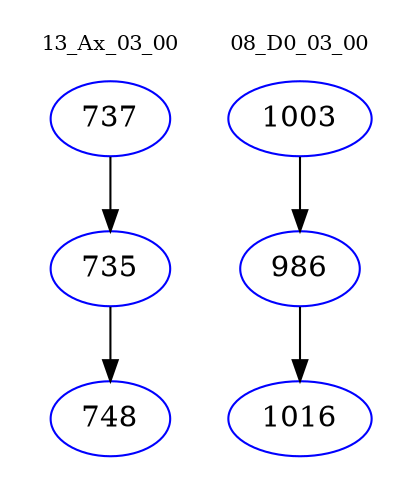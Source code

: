 digraph{
subgraph cluster_0 {
color = white
label = "13_Ax_03_00";
fontsize=10;
T0_737 [label="737", color="blue"]
T0_737 -> T0_735 [color="black"]
T0_735 [label="735", color="blue"]
T0_735 -> T0_748 [color="black"]
T0_748 [label="748", color="blue"]
}
subgraph cluster_1 {
color = white
label = "08_D0_03_00";
fontsize=10;
T1_1003 [label="1003", color="blue"]
T1_1003 -> T1_986 [color="black"]
T1_986 [label="986", color="blue"]
T1_986 -> T1_1016 [color="black"]
T1_1016 [label="1016", color="blue"]
}
}
